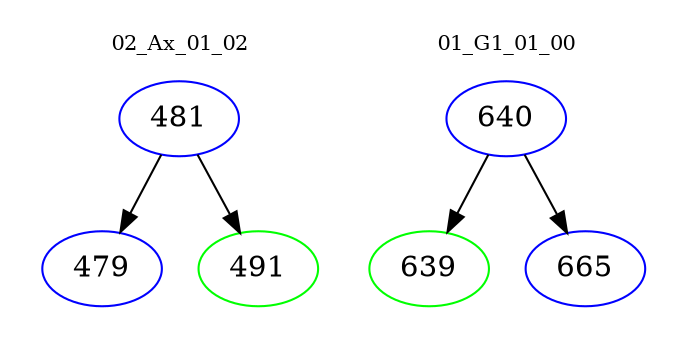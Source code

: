 digraph{
subgraph cluster_0 {
color = white
label = "02_Ax_01_02";
fontsize=10;
T0_481 [label="481", color="blue"]
T0_481 -> T0_479 [color="black"]
T0_479 [label="479", color="blue"]
T0_481 -> T0_491 [color="black"]
T0_491 [label="491", color="green"]
}
subgraph cluster_1 {
color = white
label = "01_G1_01_00";
fontsize=10;
T1_640 [label="640", color="blue"]
T1_640 -> T1_639 [color="black"]
T1_639 [label="639", color="green"]
T1_640 -> T1_665 [color="black"]
T1_665 [label="665", color="blue"]
}
}
